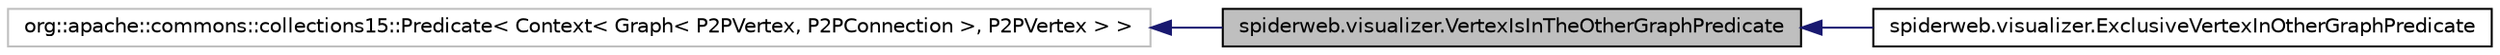 digraph G
{
  edge [fontname="Helvetica",fontsize="10",labelfontname="Helvetica",labelfontsize="10"];
  node [fontname="Helvetica",fontsize="10",shape=record];
  rankdir=LR;
  Node1 [label="spiderweb.visualizer.VertexIsInTheOtherGraphPredicate",height=0.2,width=0.4,color="black", fillcolor="grey75", style="filled" fontcolor="black"];
  Node2 -> Node1 [dir=back,color="midnightblue",fontsize="10",style="solid",fontname="Helvetica"];
  Node2 [label="org::apache::commons::collections15::Predicate\< Context\< Graph\< P2PVertex, P2PConnection \>, P2PVertex \> \>",height=0.2,width=0.4,color="grey75", fillcolor="white", style="filled"];
  Node1 -> Node3 [dir=back,color="midnightblue",fontsize="10",style="solid",fontname="Helvetica"];
  Node3 [label="spiderweb.visualizer.ExclusiveVertexInOtherGraphPredicate",height=0.2,width=0.4,color="black", fillcolor="white", style="filled",URL="$classspiderweb_1_1visualizer_1_1_exclusive_vertex_in_other_graph_predicate.html"];
}

